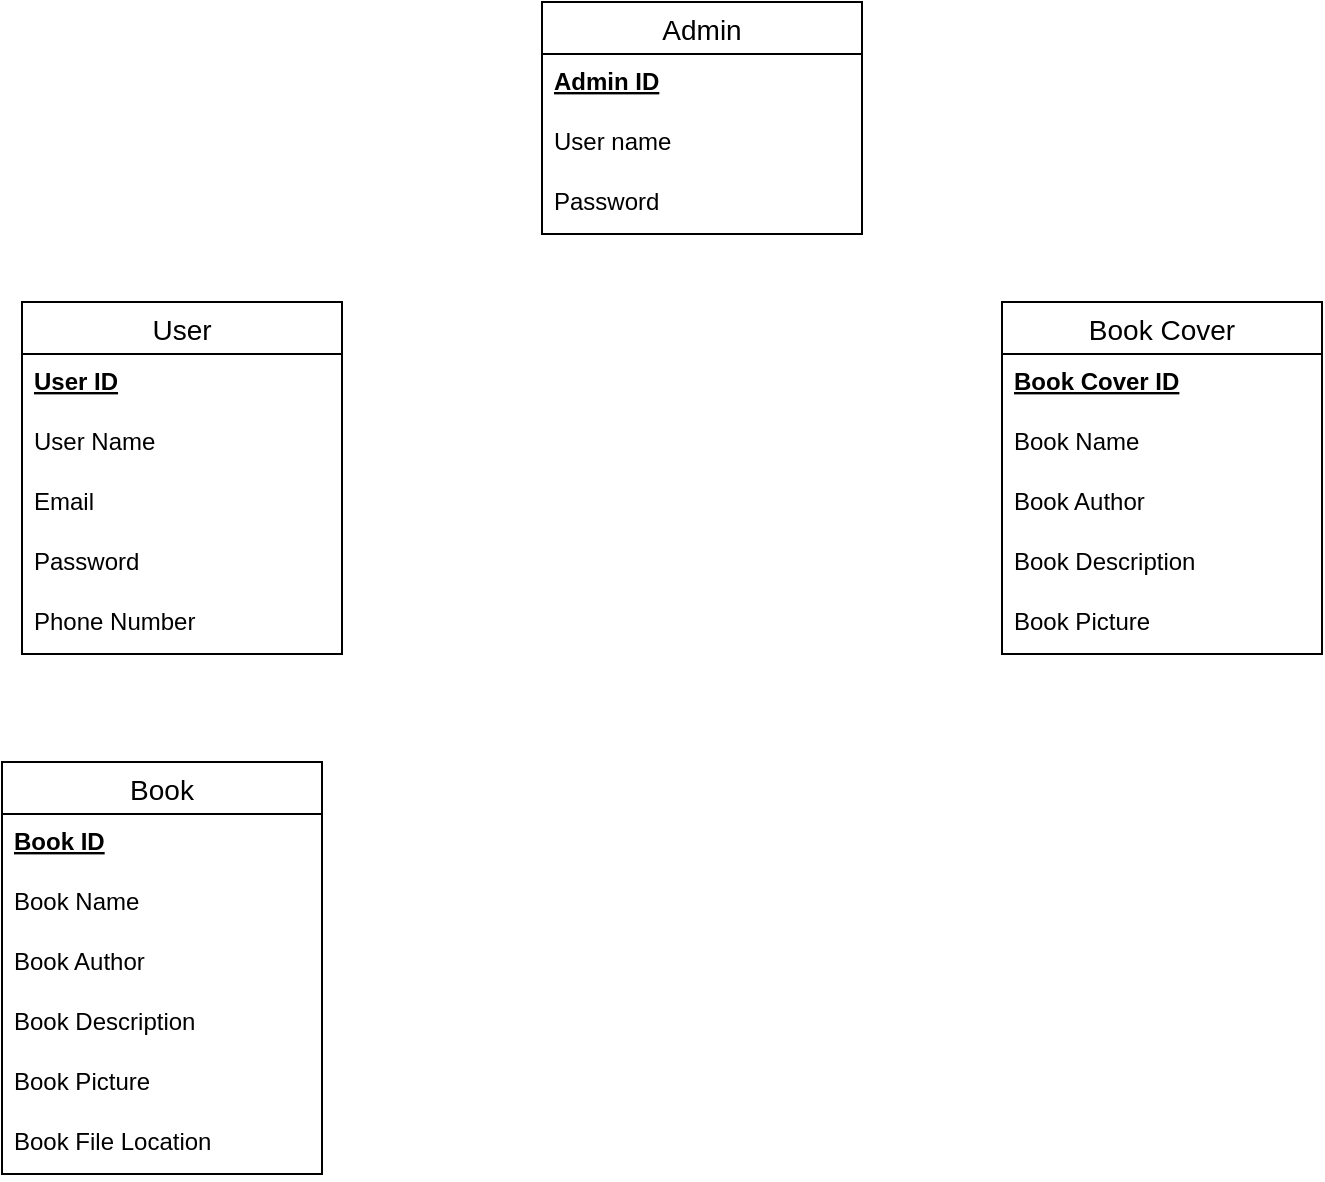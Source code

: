 <mxfile version="17.1.0" type="github">
  <diagram id="R2lEEEUBdFMjLlhIrx00" name="Page-1">
    <mxGraphModel dx="918" dy="517" grid="1" gridSize="10" guides="1" tooltips="1" connect="1" arrows="1" fold="1" page="1" pageScale="1" pageWidth="850" pageHeight="1100" math="0" shadow="0" extFonts="Permanent Marker^https://fonts.googleapis.com/css?family=Permanent+Marker">
      <root>
        <mxCell id="0" />
        <mxCell id="1" parent="0" />
        <mxCell id="puew05Y-CR-TxLQavK01-29" value="User" style="swimlane;fontStyle=0;childLayout=stackLayout;horizontal=1;startSize=26;horizontalStack=0;resizeParent=1;resizeParentMax=0;resizeLast=0;collapsible=1;marginBottom=0;align=center;fontSize=14;" vertex="1" parent="1">
          <mxGeometry x="120" y="180" width="160" height="176" as="geometry" />
        </mxCell>
        <mxCell id="puew05Y-CR-TxLQavK01-30" value="User ID" style="text;strokeColor=none;fillColor=none;spacingLeft=4;spacingRight=4;overflow=hidden;rotatable=0;points=[[0,0.5],[1,0.5]];portConstraint=eastwest;fontSize=12;fontStyle=5" vertex="1" parent="puew05Y-CR-TxLQavK01-29">
          <mxGeometry y="26" width="160" height="30" as="geometry" />
        </mxCell>
        <mxCell id="puew05Y-CR-TxLQavK01-31" value="User Name " style="text;strokeColor=none;fillColor=none;spacingLeft=4;spacingRight=4;overflow=hidden;rotatable=0;points=[[0,0.5],[1,0.5]];portConstraint=eastwest;fontSize=12;" vertex="1" parent="puew05Y-CR-TxLQavK01-29">
          <mxGeometry y="56" width="160" height="30" as="geometry" />
        </mxCell>
        <mxCell id="puew05Y-CR-TxLQavK01-33" value="Email" style="text;strokeColor=none;fillColor=none;spacingLeft=4;spacingRight=4;overflow=hidden;rotatable=0;points=[[0,0.5],[1,0.5]];portConstraint=eastwest;fontSize=12;" vertex="1" parent="puew05Y-CR-TxLQavK01-29">
          <mxGeometry y="86" width="160" height="30" as="geometry" />
        </mxCell>
        <mxCell id="puew05Y-CR-TxLQavK01-34" value="Password" style="text;strokeColor=none;fillColor=none;spacingLeft=4;spacingRight=4;overflow=hidden;rotatable=0;points=[[0,0.5],[1,0.5]];portConstraint=eastwest;fontSize=12;" vertex="1" parent="puew05Y-CR-TxLQavK01-29">
          <mxGeometry y="116" width="160" height="30" as="geometry" />
        </mxCell>
        <mxCell id="puew05Y-CR-TxLQavK01-35" value="Phone Number" style="text;strokeColor=none;fillColor=none;spacingLeft=4;spacingRight=4;overflow=hidden;rotatable=0;points=[[0,0.5],[1,0.5]];portConstraint=eastwest;fontSize=12;" vertex="1" parent="puew05Y-CR-TxLQavK01-29">
          <mxGeometry y="146" width="160" height="30" as="geometry" />
        </mxCell>
        <mxCell id="puew05Y-CR-TxLQavK01-37" value="Book Cover" style="swimlane;fontStyle=0;childLayout=stackLayout;horizontal=1;startSize=26;horizontalStack=0;resizeParent=1;resizeParentMax=0;resizeLast=0;collapsible=1;marginBottom=0;align=center;fontSize=14;" vertex="1" parent="1">
          <mxGeometry x="610" y="180" width="160" height="176" as="geometry" />
        </mxCell>
        <mxCell id="puew05Y-CR-TxLQavK01-38" value="Book Cover ID" style="text;strokeColor=none;fillColor=none;spacingLeft=4;spacingRight=4;overflow=hidden;rotatable=0;points=[[0,0.5],[1,0.5]];portConstraint=eastwest;fontSize=12;fontStyle=5" vertex="1" parent="puew05Y-CR-TxLQavK01-37">
          <mxGeometry y="26" width="160" height="30" as="geometry" />
        </mxCell>
        <mxCell id="puew05Y-CR-TxLQavK01-39" value="Book Name" style="text;strokeColor=none;fillColor=none;spacingLeft=4;spacingRight=4;overflow=hidden;rotatable=0;points=[[0,0.5],[1,0.5]];portConstraint=eastwest;fontSize=12;" vertex="1" parent="puew05Y-CR-TxLQavK01-37">
          <mxGeometry y="56" width="160" height="30" as="geometry" />
        </mxCell>
        <mxCell id="puew05Y-CR-TxLQavK01-40" value="Book Author" style="text;strokeColor=none;fillColor=none;spacingLeft=4;spacingRight=4;overflow=hidden;rotatable=0;points=[[0,0.5],[1,0.5]];portConstraint=eastwest;fontSize=12;" vertex="1" parent="puew05Y-CR-TxLQavK01-37">
          <mxGeometry y="86" width="160" height="30" as="geometry" />
        </mxCell>
        <mxCell id="puew05Y-CR-TxLQavK01-41" value="Book Description" style="text;strokeColor=none;fillColor=none;spacingLeft=4;spacingRight=4;overflow=hidden;rotatable=0;points=[[0,0.5],[1,0.5]];portConstraint=eastwest;fontSize=12;" vertex="1" parent="puew05Y-CR-TxLQavK01-37">
          <mxGeometry y="116" width="160" height="30" as="geometry" />
        </mxCell>
        <mxCell id="puew05Y-CR-TxLQavK01-47" value="Book Picture" style="text;strokeColor=none;fillColor=none;spacingLeft=4;spacingRight=4;overflow=hidden;rotatable=0;points=[[0,0.5],[1,0.5]];portConstraint=eastwest;fontSize=12;" vertex="1" parent="puew05Y-CR-TxLQavK01-37">
          <mxGeometry y="146" width="160" height="30" as="geometry" />
        </mxCell>
        <mxCell id="puew05Y-CR-TxLQavK01-43" value="Book" style="swimlane;fontStyle=0;childLayout=stackLayout;horizontal=1;startSize=26;horizontalStack=0;resizeParent=1;resizeParentMax=0;resizeLast=0;collapsible=1;marginBottom=0;align=center;fontSize=14;" vertex="1" parent="1">
          <mxGeometry x="110" y="410" width="160" height="206" as="geometry" />
        </mxCell>
        <mxCell id="puew05Y-CR-TxLQavK01-46" value="Book ID" style="text;strokeColor=none;fillColor=none;spacingLeft=4;spacingRight=4;overflow=hidden;rotatable=0;points=[[0,0.5],[1,0.5]];portConstraint=eastwest;fontSize=12;fontStyle=5" vertex="1" parent="puew05Y-CR-TxLQavK01-43">
          <mxGeometry y="26" width="160" height="30" as="geometry" />
        </mxCell>
        <mxCell id="puew05Y-CR-TxLQavK01-48" value="Book Name" style="text;strokeColor=none;fillColor=none;spacingLeft=4;spacingRight=4;overflow=hidden;rotatable=0;points=[[0,0.5],[1,0.5]];portConstraint=eastwest;fontSize=12;" vertex="1" parent="puew05Y-CR-TxLQavK01-43">
          <mxGeometry y="56" width="160" height="30" as="geometry" />
        </mxCell>
        <mxCell id="puew05Y-CR-TxLQavK01-50" value="Book Author" style="text;strokeColor=none;fillColor=none;spacingLeft=4;spacingRight=4;overflow=hidden;rotatable=0;points=[[0,0.5],[1,0.5]];portConstraint=eastwest;fontSize=12;" vertex="1" parent="puew05Y-CR-TxLQavK01-43">
          <mxGeometry y="86" width="160" height="30" as="geometry" />
        </mxCell>
        <mxCell id="puew05Y-CR-TxLQavK01-51" value="Book Description" style="text;strokeColor=none;fillColor=none;spacingLeft=4;spacingRight=4;overflow=hidden;rotatable=0;points=[[0,0.5],[1,0.5]];portConstraint=eastwest;fontSize=12;" vertex="1" parent="puew05Y-CR-TxLQavK01-43">
          <mxGeometry y="116" width="160" height="30" as="geometry" />
        </mxCell>
        <mxCell id="puew05Y-CR-TxLQavK01-52" value="Book Picture" style="text;strokeColor=none;fillColor=none;spacingLeft=4;spacingRight=4;overflow=hidden;rotatable=0;points=[[0,0.5],[1,0.5]];portConstraint=eastwest;fontSize=12;" vertex="1" parent="puew05Y-CR-TxLQavK01-43">
          <mxGeometry y="146" width="160" height="30" as="geometry" />
        </mxCell>
        <mxCell id="puew05Y-CR-TxLQavK01-53" value="Book File Location" style="text;strokeColor=none;fillColor=none;spacingLeft=4;spacingRight=4;overflow=hidden;rotatable=0;points=[[0,0.5],[1,0.5]];portConstraint=eastwest;fontSize=12;" vertex="1" parent="puew05Y-CR-TxLQavK01-43">
          <mxGeometry y="176" width="160" height="30" as="geometry" />
        </mxCell>
        <mxCell id="puew05Y-CR-TxLQavK01-54" value="Admin" style="swimlane;fontStyle=0;childLayout=stackLayout;horizontal=1;startSize=26;horizontalStack=0;resizeParent=1;resizeParentMax=0;resizeLast=0;collapsible=1;marginBottom=0;align=center;fontSize=14;" vertex="1" parent="1">
          <mxGeometry x="380" y="30" width="160" height="116" as="geometry" />
        </mxCell>
        <mxCell id="puew05Y-CR-TxLQavK01-55" value="Admin ID" style="text;strokeColor=none;fillColor=none;spacingLeft=4;spacingRight=4;overflow=hidden;rotatable=0;points=[[0,0.5],[1,0.5]];portConstraint=eastwest;fontSize=12;fontStyle=5" vertex="1" parent="puew05Y-CR-TxLQavK01-54">
          <mxGeometry y="26" width="160" height="30" as="geometry" />
        </mxCell>
        <mxCell id="puew05Y-CR-TxLQavK01-58" value="User name" style="text;strokeColor=none;fillColor=none;spacingLeft=4;spacingRight=4;overflow=hidden;rotatable=0;points=[[0,0.5],[1,0.5]];portConstraint=eastwest;fontSize=12;" vertex="1" parent="puew05Y-CR-TxLQavK01-54">
          <mxGeometry y="56" width="160" height="30" as="geometry" />
        </mxCell>
        <mxCell id="puew05Y-CR-TxLQavK01-56" value="Password" style="text;strokeColor=none;fillColor=none;spacingLeft=4;spacingRight=4;overflow=hidden;rotatable=0;points=[[0,0.5],[1,0.5]];portConstraint=eastwest;fontSize=12;" vertex="1" parent="puew05Y-CR-TxLQavK01-54">
          <mxGeometry y="86" width="160" height="30" as="geometry" />
        </mxCell>
      </root>
    </mxGraphModel>
  </diagram>
</mxfile>
